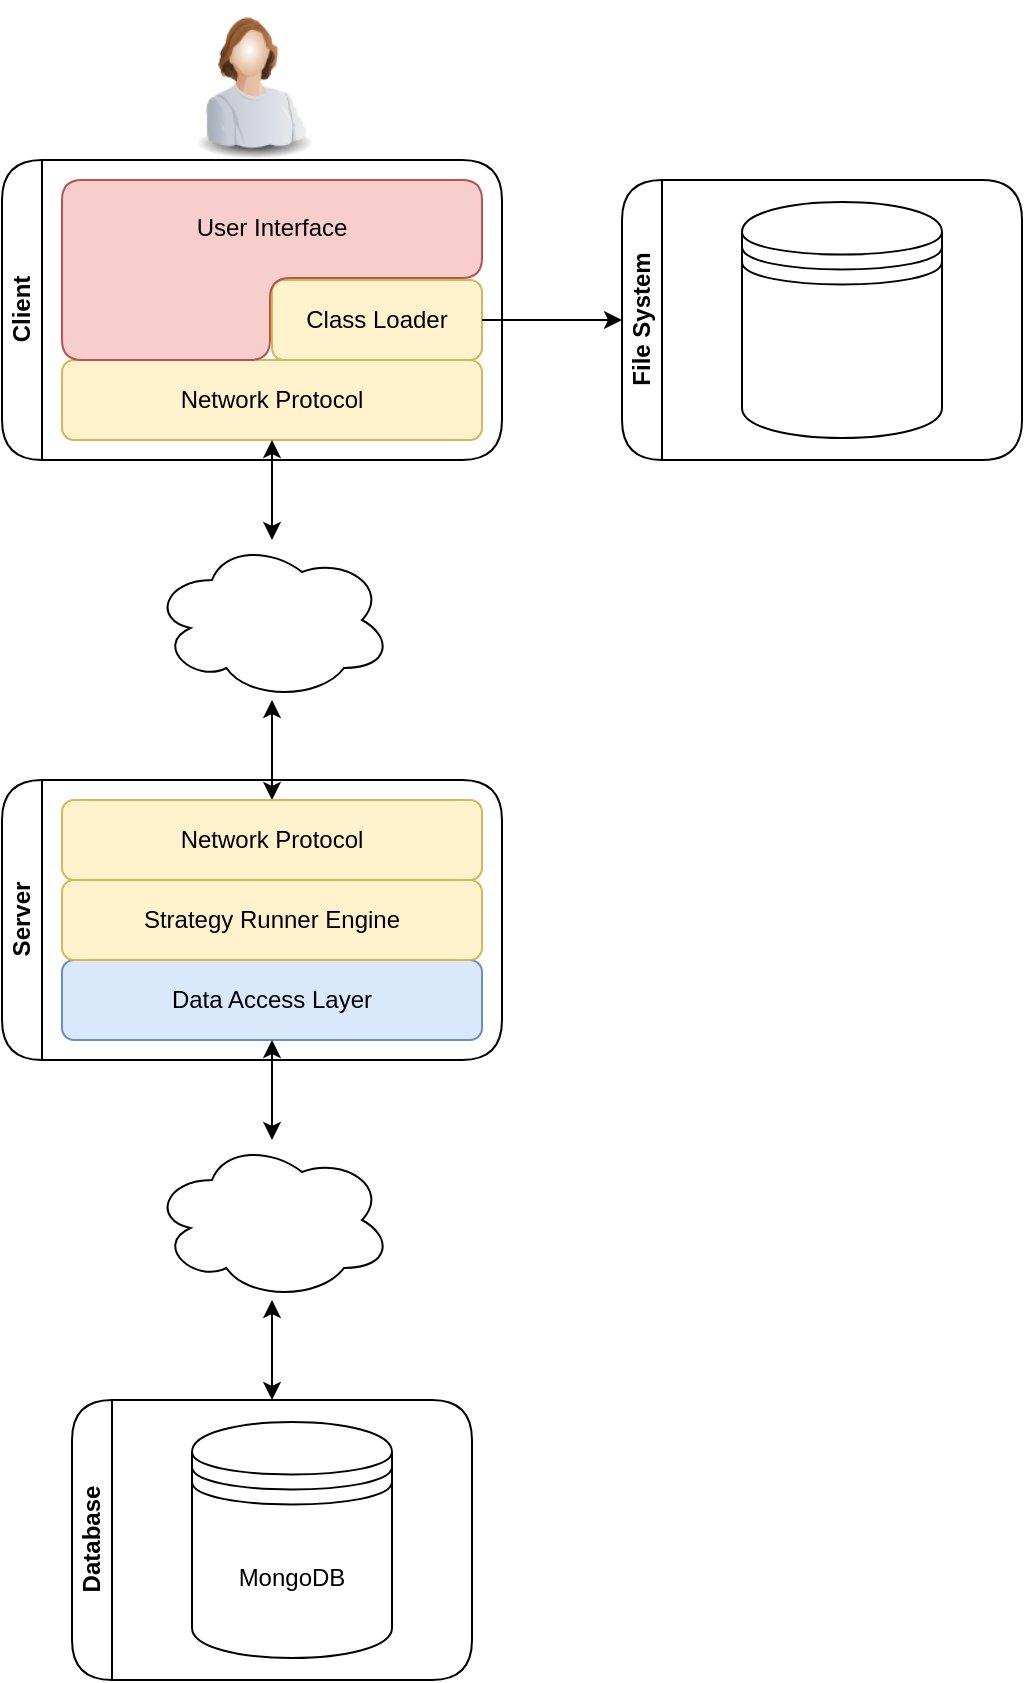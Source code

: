 <mxfile version="12.3.5" type="github" pages="1">
  <diagram id="9oRsCZYGqYEaME0ZXxkR" name="Page-1">
    <mxGraphModel dx="1414" dy="768" grid="1" gridSize="10" guides="1" tooltips="1" connect="1" arrows="1" fold="1" page="1" pageScale="1" pageWidth="827" pageHeight="1169" math="0" shadow="0">
      <root>
        <mxCell id="0"/>
        <mxCell id="1" parent="0"/>
        <mxCell id="pZFqRjBSHbFWknKDNms_-14" value="Client" style="swimlane;html=1;startSize=20;horizontal=0;childLayout=treeLayout;horizontalTree=1;resizable=1;containerType=tree;rounded=1;shadow=0;glass=0;comic=0;fillColor=#ffffff;arcSize=37;collapsible=0;" vertex="1" parent="1">
          <mxGeometry y="80" width="250" height="150" as="geometry"/>
        </mxCell>
        <mxCell id="pZFqRjBSHbFWknKDNms_-24" value="Network Protocol" style="rounded=1;whiteSpace=wrap;html=1;imageAspect=1;fillColor=#fff2cc;strokeColor=#d6b656;" vertex="1" parent="pZFqRjBSHbFWknKDNms_-14">
          <mxGeometry x="30" y="100" width="210" height="40" as="geometry"/>
        </mxCell>
        <mxCell id="pZFqRjBSHbFWknKDNms_-25" value="Class Loader" style="rounded=1;whiteSpace=wrap;html=1;fillColor=#fff2cc;strokeColor=#d6b656;" vertex="1" parent="pZFqRjBSHbFWknKDNms_-14">
          <mxGeometry x="135" y="60" width="105" height="40" as="geometry"/>
        </mxCell>
        <mxCell id="pZFqRjBSHbFWknKDNms_-45" value="User Interface" style="shape=corner;whiteSpace=wrap;rounded=1;shadow=0;glass=0;comic=0;startSize=20;fillColor=#f8cecc;dx=104;dy=49;strokeColor=#b85450;verticalAlign=top;labelPosition=center;verticalLabelPosition=middle;align=center;horizontal=1;html=1;spacingTop=10;" vertex="1" parent="pZFqRjBSHbFWknKDNms_-14">
          <mxGeometry x="30" y="10" width="210" height="90" as="geometry"/>
        </mxCell>
        <mxCell id="pZFqRjBSHbFWknKDNms_-26" style="edgeStyle=orthogonalEdgeStyle;rounded=0;orthogonalLoop=1;jettySize=auto;html=1;startSize=20;" edge="1" parent="1" source="pZFqRjBSHbFWknKDNms_-25" target="pZFqRjBSHbFWknKDNms_-27">
          <mxGeometry relative="1" as="geometry">
            <mxPoint x="370" y="160" as="targetPoint"/>
          </mxGeometry>
        </mxCell>
        <mxCell id="pZFqRjBSHbFWknKDNms_-27" value="&lt;div&gt;File System&lt;/div&gt;" style="swimlane;html=1;startSize=20;horizontal=0;childLayout=treeLayout;horizontalTree=1;resizable=1;containerType=tree;rounded=1;shadow=0;glass=0;comic=0;fillColor=#ffffff;arcSize=37;collapsible=0;" vertex="1" parent="1">
          <mxGeometry x="310" y="90" width="200" height="140" as="geometry"/>
        </mxCell>
        <mxCell id="pZFqRjBSHbFWknKDNms_-31" value="" style="shape=datastore;whiteSpace=wrap;html=1;rounded=1;shadow=0;glass=0;comic=0;startSize=20;fillColor=#ffffff;" vertex="1" parent="pZFqRjBSHbFWknKDNms_-27">
          <mxGeometry x="60" y="11" width="100" height="118" as="geometry"/>
        </mxCell>
        <mxCell id="pZFqRjBSHbFWknKDNms_-39" style="edgeStyle=orthogonalEdgeStyle;rounded=0;orthogonalLoop=1;jettySize=auto;html=1;startArrow=classic;startFill=1;startSize=6;endArrow=classic;endFill=1;" edge="1" parent="1" source="pZFqRjBSHbFWknKDNms_-33" target="pZFqRjBSHbFWknKDNms_-37">
          <mxGeometry relative="1" as="geometry"/>
        </mxCell>
        <mxCell id="pZFqRjBSHbFWknKDNms_-33" value="" style="ellipse;shape=cloud;whiteSpace=wrap;html=1;rounded=1;shadow=0;glass=0;comic=0;startSize=20;fillColor=#ffffff;" vertex="1" parent="1">
          <mxGeometry x="75" y="270" width="120" height="80" as="geometry"/>
        </mxCell>
        <mxCell id="pZFqRjBSHbFWknKDNms_-34" style="edgeStyle=orthogonalEdgeStyle;rounded=0;orthogonalLoop=1;jettySize=auto;html=1;startSize=6;endArrow=classic;endFill=1;startArrow=classic;startFill=1;" edge="1" parent="1" source="pZFqRjBSHbFWknKDNms_-24" target="pZFqRjBSHbFWknKDNms_-33">
          <mxGeometry relative="1" as="geometry"/>
        </mxCell>
        <mxCell id="pZFqRjBSHbFWknKDNms_-35" value="Server" style="swimlane;html=1;startSize=20;horizontal=0;childLayout=treeLayout;horizontalTree=1;resizable=1;containerType=tree;rounded=1;shadow=0;glass=0;comic=0;fillColor=#ffffff;arcSize=37;collapsible=0;" vertex="1" parent="1">
          <mxGeometry y="390" width="250" height="140" as="geometry"/>
        </mxCell>
        <mxCell id="pZFqRjBSHbFWknKDNms_-37" value="Network Protocol" style="rounded=1;whiteSpace=wrap;html=1;imageAspect=1;fillColor=#fff2cc;strokeColor=#d6b656;" vertex="1" parent="pZFqRjBSHbFWknKDNms_-35">
          <mxGeometry x="30" y="10" width="210" height="40" as="geometry"/>
        </mxCell>
        <mxCell id="pZFqRjBSHbFWknKDNms_-40" value="Data Access Layer" style="rounded=1;whiteSpace=wrap;html=1;imageAspect=1;fillColor=#dae8fc;strokeColor=#6c8ebf;" vertex="1" parent="pZFqRjBSHbFWknKDNms_-35">
          <mxGeometry x="30" y="90" width="210" height="40" as="geometry"/>
        </mxCell>
        <mxCell id="pZFqRjBSHbFWknKDNms_-47" value="Strategy Runner Engine" style="rounded=1;whiteSpace=wrap;html=1;imageAspect=1;fillColor=#fff2cc;strokeColor=#d6b656;" vertex="1" parent="pZFqRjBSHbFWknKDNms_-35">
          <mxGeometry x="30" y="50" width="210" height="40" as="geometry"/>
        </mxCell>
        <mxCell id="pZFqRjBSHbFWknKDNms_-41" value="Database" style="swimlane;html=1;startSize=20;horizontal=0;childLayout=treeLayout;horizontalTree=1;resizable=1;containerType=tree;rounded=1;shadow=0;glass=0;comic=0;fillColor=#ffffff;arcSize=37;collapsible=0;" vertex="1" parent="1">
          <mxGeometry x="35" y="700" width="200" height="140" as="geometry"/>
        </mxCell>
        <mxCell id="pZFqRjBSHbFWknKDNms_-42" value="MongoDB" style="shape=datastore;whiteSpace=wrap;html=1;rounded=1;shadow=0;glass=0;comic=0;startSize=20;fillColor=#ffffff;" vertex="1" parent="pZFqRjBSHbFWknKDNms_-41">
          <mxGeometry x="60" y="11" width="100" height="118" as="geometry"/>
        </mxCell>
        <mxCell id="pZFqRjBSHbFWknKDNms_-44" value="" style="image;html=1;labelBackgroundColor=#ffffff;image=img/lib/clip_art/people/Worker_Woman_128x128.png;rounded=1;shadow=0;glass=0;comic=0;startSize=20;fillColor=#ffffff;" vertex="1" parent="1">
          <mxGeometry x="85" width="80" height="80" as="geometry"/>
        </mxCell>
        <mxCell id="pZFqRjBSHbFWknKDNms_-51" style="edgeStyle=orthogonalEdgeStyle;rounded=0;orthogonalLoop=1;jettySize=auto;html=1;startArrow=classic;startFill=1;startSize=6;endArrow=classic;endFill=1;" edge="1" parent="1" source="pZFqRjBSHbFWknKDNms_-49" target="pZFqRjBSHbFWknKDNms_-41">
          <mxGeometry relative="1" as="geometry"/>
        </mxCell>
        <mxCell id="pZFqRjBSHbFWknKDNms_-49" value="" style="ellipse;shape=cloud;whiteSpace=wrap;html=1;rounded=1;shadow=0;glass=0;comic=0;startSize=20;fillColor=#ffffff;" vertex="1" parent="1">
          <mxGeometry x="75" y="570" width="120" height="80" as="geometry"/>
        </mxCell>
        <mxCell id="pZFqRjBSHbFWknKDNms_-50" style="edgeStyle=orthogonalEdgeStyle;rounded=0;orthogonalLoop=1;jettySize=auto;html=1;startArrow=classic;startFill=1;startSize=6;endArrow=classic;endFill=1;" edge="1" parent="1" source="pZFqRjBSHbFWknKDNms_-40" target="pZFqRjBSHbFWknKDNms_-49">
          <mxGeometry relative="1" as="geometry"/>
        </mxCell>
      </root>
    </mxGraphModel>
  </diagram>
</mxfile>
